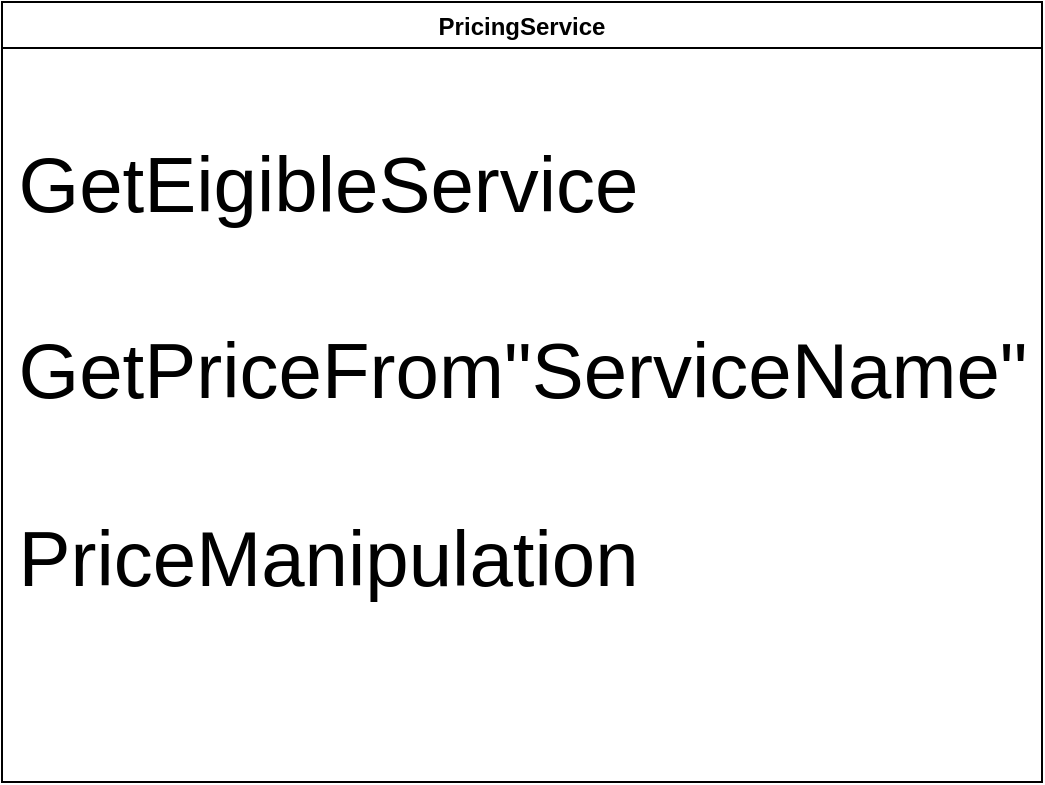 <mxfile>
    <diagram id="ZLlUgijP4z0tVihicqYV" name="Page-1">
        <mxGraphModel dx="1282" dy="1031" grid="1" gridSize="10" guides="1" tooltips="1" connect="1" arrows="1" fold="1" page="1" pageScale="1" pageWidth="1654" pageHeight="1169" math="0" shadow="0">
            <root>
                <mxCell id="0"/>
                <mxCell id="1" parent="0"/>
                <mxCell id="2" value="PricingService" style="swimlane;" parent="1" vertex="1">
                    <mxGeometry x="640" y="330" width="520" height="390" as="geometry"/>
                </mxCell>
                <mxCell id="3" value="&lt;div style=&quot;text-align: left ; font-size: 39px&quot;&gt;&lt;font style=&quot;font-size: 39px&quot;&gt;GetEigibleService&lt;/font&gt;&lt;/div&gt;&lt;div style=&quot;text-align: left ; font-size: 39px&quot;&gt;&lt;font style=&quot;font-size: 39px&quot;&gt;&lt;br&gt;&lt;/font&gt;&lt;/div&gt;&lt;div style=&quot;text-align: left ; font-size: 39px&quot;&gt;&lt;span&gt;&lt;font style=&quot;font-size: 39px&quot;&gt;GetPriceFrom&quot;ServiceName&quot;&lt;/font&gt;&lt;/span&gt;&lt;/div&gt;&lt;div style=&quot;text-align: left ; font-size: 39px&quot;&gt;&lt;span&gt;&lt;font style=&quot;font-size: 39px&quot;&gt;&lt;br&gt;&lt;/font&gt;&lt;/span&gt;&lt;/div&gt;&lt;div style=&quot;text-align: left ; font-size: 39px&quot;&gt;&lt;font style=&quot;font-size: 39px&quot;&gt;PriceManipulation&lt;/font&gt;&lt;/div&gt;" style="text;html=1;align=center;verticalAlign=middle;resizable=0;points=[];autosize=1;strokeColor=none;fillColor=none;fontSize=36;" parent="2" vertex="1">
                    <mxGeometry y="75" width="520" height="220" as="geometry"/>
                </mxCell>
            </root>
        </mxGraphModel>
    </diagram>
</mxfile>